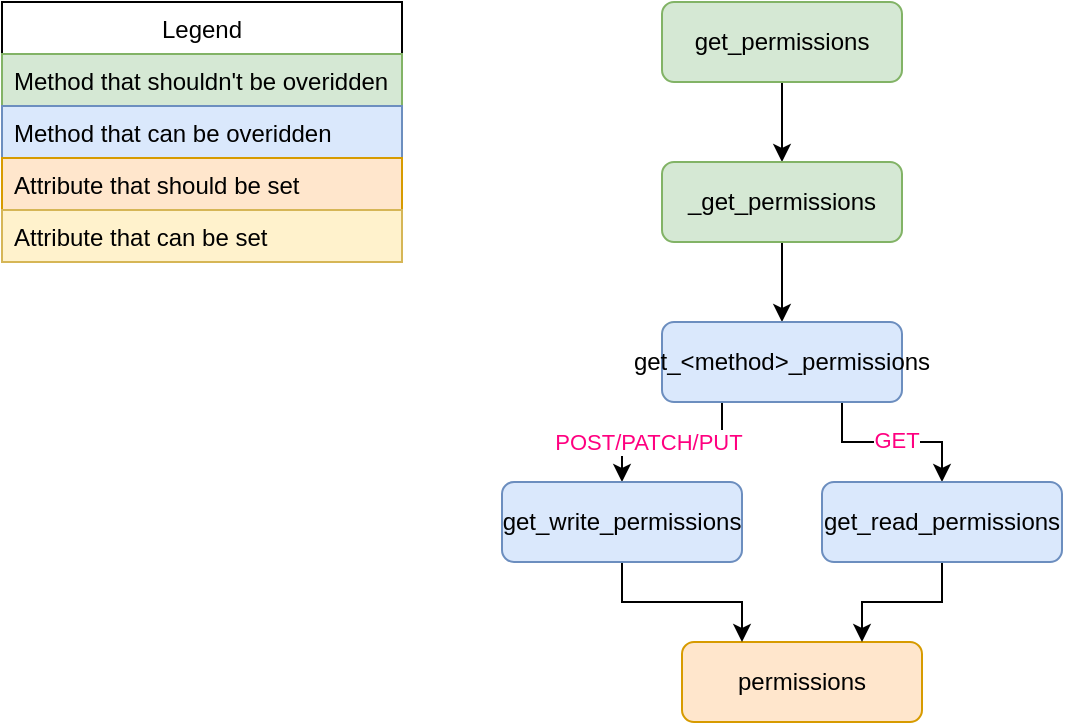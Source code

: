 <mxfile version="15.2.9" type="device"><diagram id="feOm6Yy4LBZRzj9rg0ov" name="Page-1"><mxGraphModel dx="1113" dy="753" grid="1" gridSize="10" guides="1" tooltips="1" connect="1" arrows="1" fold="1" page="1" pageScale="1" pageWidth="1200" pageHeight="1920" math="0" shadow="0"><root><mxCell id="0"/><mxCell id="1" parent="0"/><mxCell id="rdjsUFx3XcIFtHfqyPuv-55" style="edgeStyle=orthogonalEdgeStyle;rounded=0;orthogonalLoop=1;jettySize=auto;html=1;exitX=0.5;exitY=1;exitDx=0;exitDy=0;entryX=0.5;entryY=0;entryDx=0;entryDy=0;" edge="1" parent="1" source="rdjsUFx3XcIFtHfqyPuv-56" target="rdjsUFx3XcIFtHfqyPuv-58"><mxGeometry relative="1" as="geometry"/></mxCell><mxCell id="rdjsUFx3XcIFtHfqyPuv-56" value="get_permissions" style="rounded=1;whiteSpace=wrap;html=1;fillColor=#d5e8d4;strokeColor=#82b366;" vertex="1" parent="1"><mxGeometry x="880" y="120" width="120" height="40" as="geometry"/></mxCell><mxCell id="rdjsUFx3XcIFtHfqyPuv-57" style="edgeStyle=orthogonalEdgeStyle;rounded=0;orthogonalLoop=1;jettySize=auto;html=1;exitX=0.5;exitY=1;exitDx=0;exitDy=0;entryX=0.5;entryY=0;entryDx=0;entryDy=0;" edge="1" parent="1" source="rdjsUFx3XcIFtHfqyPuv-58" target="rdjsUFx3XcIFtHfqyPuv-63"><mxGeometry relative="1" as="geometry"/></mxCell><mxCell id="rdjsUFx3XcIFtHfqyPuv-58" value="_get_permissions" style="rounded=1;whiteSpace=wrap;html=1;fillColor=#d5e8d4;strokeColor=#82b366;" vertex="1" parent="1"><mxGeometry x="880" y="200" width="120" height="40" as="geometry"/></mxCell><mxCell id="rdjsUFx3XcIFtHfqyPuv-59" value="permissions" style="rounded=1;whiteSpace=wrap;html=1;fillColor=#ffe6cc;strokeColor=#d79b00;" vertex="1" parent="1"><mxGeometry x="890" y="440" width="120" height="40" as="geometry"/></mxCell><mxCell id="rdjsUFx3XcIFtHfqyPuv-79" style="edgeStyle=orthogonalEdgeStyle;rounded=0;orthogonalLoop=1;jettySize=auto;html=1;exitX=0.25;exitY=1;exitDx=0;exitDy=0;entryX=0.5;entryY=0;entryDx=0;entryDy=0;fontColor=default;" edge="1" parent="1" source="rdjsUFx3XcIFtHfqyPuv-63" target="rdjsUFx3XcIFtHfqyPuv-77"><mxGeometry relative="1" as="geometry"/></mxCell><mxCell id="rdjsUFx3XcIFtHfqyPuv-80" value="&lt;font color=&quot;#FF0080&quot;&gt;POST/PATCH/PUT&lt;/font&gt;" style="edgeLabel;html=1;align=center;verticalAlign=middle;resizable=0;points=[];fontColor=default;" vertex="1" connectable="0" parent="rdjsUFx3XcIFtHfqyPuv-79"><mxGeometry x="0.272" relative="1" as="geometry"><mxPoint as="offset"/></mxGeometry></mxCell><mxCell id="rdjsUFx3XcIFtHfqyPuv-81" style="edgeStyle=orthogonalEdgeStyle;rounded=0;orthogonalLoop=1;jettySize=auto;html=1;exitX=0.75;exitY=1;exitDx=0;exitDy=0;entryX=0.5;entryY=0;entryDx=0;entryDy=0;fontColor=default;" edge="1" parent="1" source="rdjsUFx3XcIFtHfqyPuv-63" target="rdjsUFx3XcIFtHfqyPuv-78"><mxGeometry relative="1" as="geometry"/></mxCell><mxCell id="rdjsUFx3XcIFtHfqyPuv-82" value="&lt;font color=&quot;#FF0080&quot;&gt;GET&lt;/font&gt;" style="edgeLabel;html=1;align=center;verticalAlign=middle;resizable=0;points=[];fontColor=default;" vertex="1" connectable="0" parent="rdjsUFx3XcIFtHfqyPuv-81"><mxGeometry x="0.044" y="1" relative="1" as="geometry"><mxPoint as="offset"/></mxGeometry></mxCell><mxCell id="rdjsUFx3XcIFtHfqyPuv-63" value="get_&amp;lt;method&amp;gt;_permissions" style="rounded=1;whiteSpace=wrap;html=1;fillColor=#dae8fc;strokeColor=#6c8ebf;" vertex="1" parent="1"><mxGeometry x="880" y="280" width="120" height="40" as="geometry"/></mxCell><mxCell id="rdjsUFx3XcIFtHfqyPuv-72" value="Legend" style="swimlane;fontStyle=0;childLayout=stackLayout;horizontal=1;startSize=26;horizontalStack=0;resizeParent=1;resizeParentMax=0;resizeLast=0;collapsible=1;marginBottom=0;" vertex="1" parent="1"><mxGeometry x="550" y="120" width="200" height="104" as="geometry"/></mxCell><mxCell id="rdjsUFx3XcIFtHfqyPuv-73" value="Method that shouldn't be overidden" style="text;strokeColor=#82b366;fillColor=#d5e8d4;align=left;verticalAlign=top;spacingLeft=4;spacingRight=4;overflow=hidden;rotatable=0;points=[[0,0.5],[1,0.5]];portConstraint=eastwest;" vertex="1" parent="rdjsUFx3XcIFtHfqyPuv-72"><mxGeometry y="26" width="200" height="26" as="geometry"/></mxCell><mxCell id="rdjsUFx3XcIFtHfqyPuv-74" value="Method that can be overidden" style="text;strokeColor=#6c8ebf;fillColor=#dae8fc;align=left;verticalAlign=top;spacingLeft=4;spacingRight=4;overflow=hidden;rotatable=0;points=[[0,0.5],[1,0.5]];portConstraint=eastwest;" vertex="1" parent="rdjsUFx3XcIFtHfqyPuv-72"><mxGeometry y="52" width="200" height="26" as="geometry"/></mxCell><mxCell id="rdjsUFx3XcIFtHfqyPuv-75" value="Attribute that should be set" style="text;strokeColor=#d79b00;fillColor=#ffe6cc;align=left;verticalAlign=top;spacingLeft=4;spacingRight=4;overflow=hidden;rotatable=0;points=[[0,0.5],[1,0.5]];portConstraint=eastwest;" vertex="1" parent="rdjsUFx3XcIFtHfqyPuv-72"><mxGeometry y="78" width="200" height="26" as="geometry"/></mxCell><mxCell id="rdjsUFx3XcIFtHfqyPuv-76" value="Attribute that can be set" style="text;strokeColor=#d6b656;fillColor=#fff2cc;align=left;verticalAlign=top;spacingLeft=4;spacingRight=4;overflow=hidden;rotatable=0;points=[[0,0.5],[1,0.5]];portConstraint=eastwest;" vertex="1" parent="1"><mxGeometry x="550" y="224" width="200" height="26" as="geometry"/></mxCell><mxCell id="rdjsUFx3XcIFtHfqyPuv-83" style="edgeStyle=orthogonalEdgeStyle;rounded=0;orthogonalLoop=1;jettySize=auto;html=1;exitX=0.5;exitY=1;exitDx=0;exitDy=0;entryX=0.25;entryY=0;entryDx=0;entryDy=0;fontColor=default;" edge="1" parent="1" source="rdjsUFx3XcIFtHfqyPuv-77" target="rdjsUFx3XcIFtHfqyPuv-59"><mxGeometry relative="1" as="geometry"/></mxCell><mxCell id="rdjsUFx3XcIFtHfqyPuv-77" value="get_write_permissions" style="rounded=1;whiteSpace=wrap;html=1;fillColor=#dae8fc;strokeColor=#6c8ebf;" vertex="1" parent="1"><mxGeometry x="800" y="360" width="120" height="40" as="geometry"/></mxCell><mxCell id="rdjsUFx3XcIFtHfqyPuv-84" style="edgeStyle=orthogonalEdgeStyle;rounded=0;orthogonalLoop=1;jettySize=auto;html=1;exitX=0.5;exitY=1;exitDx=0;exitDy=0;entryX=0.75;entryY=0;entryDx=0;entryDy=0;fontColor=default;" edge="1" parent="1" source="rdjsUFx3XcIFtHfqyPuv-78" target="rdjsUFx3XcIFtHfqyPuv-59"><mxGeometry relative="1" as="geometry"/></mxCell><mxCell id="rdjsUFx3XcIFtHfqyPuv-78" value="get_read_permissions" style="rounded=1;whiteSpace=wrap;html=1;fillColor=#dae8fc;strokeColor=#6c8ebf;" vertex="1" parent="1"><mxGeometry x="960" y="360" width="120" height="40" as="geometry"/></mxCell></root></mxGraphModel></diagram></mxfile>